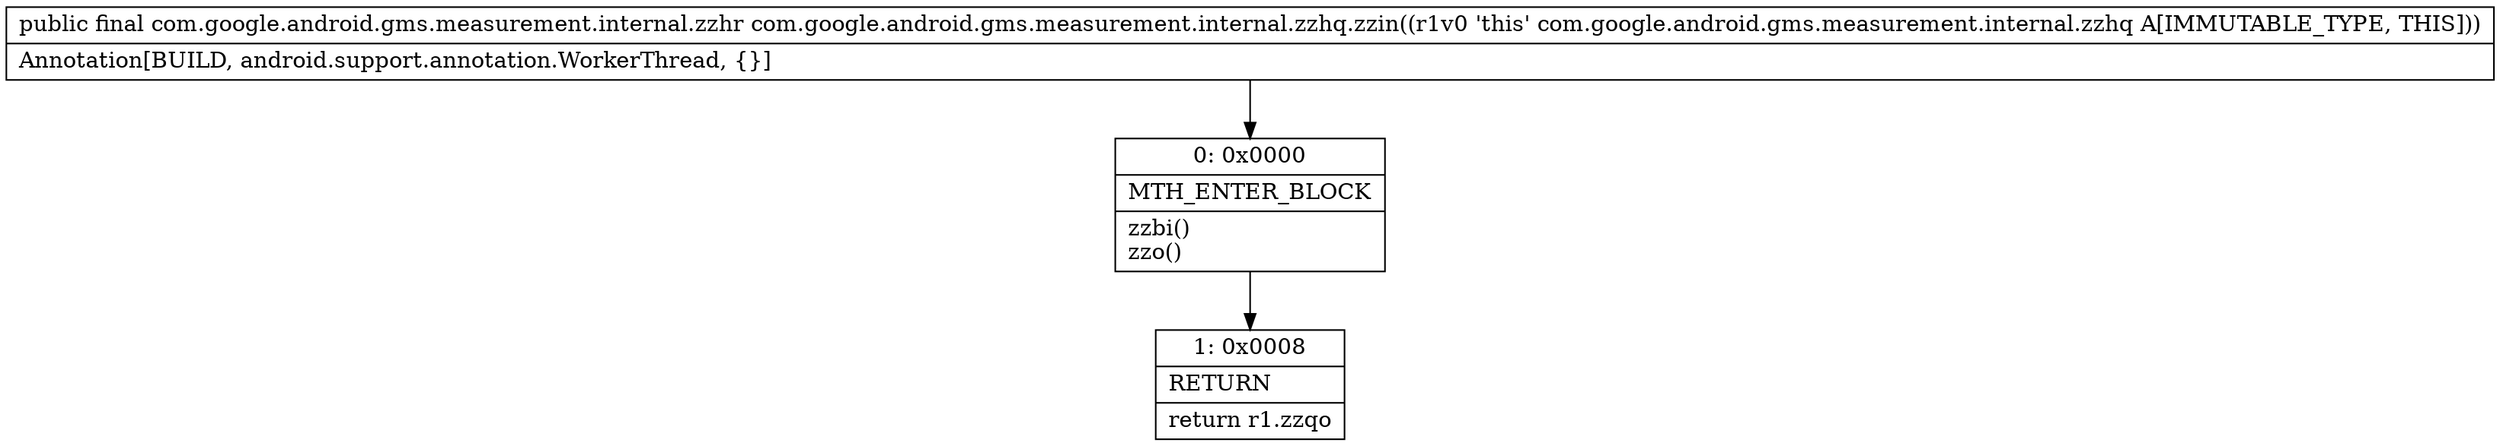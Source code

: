 digraph "CFG forcom.google.android.gms.measurement.internal.zzhq.zzin()Lcom\/google\/android\/gms\/measurement\/internal\/zzhr;" {
Node_0 [shape=record,label="{0\:\ 0x0000|MTH_ENTER_BLOCK\l|zzbi()\lzzo()\l}"];
Node_1 [shape=record,label="{1\:\ 0x0008|RETURN\l|return r1.zzqo\l}"];
MethodNode[shape=record,label="{public final com.google.android.gms.measurement.internal.zzhr com.google.android.gms.measurement.internal.zzhq.zzin((r1v0 'this' com.google.android.gms.measurement.internal.zzhq A[IMMUTABLE_TYPE, THIS]))  | Annotation[BUILD, android.support.annotation.WorkerThread, \{\}]\l}"];
MethodNode -> Node_0;
Node_0 -> Node_1;
}

